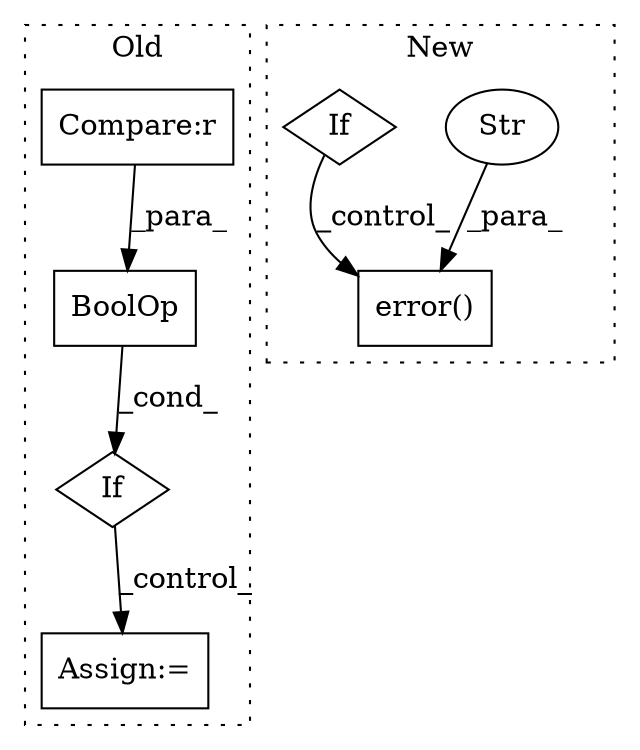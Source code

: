 digraph G {
subgraph cluster0 {
1 [label="If" a="96" s="10869" l="3" shape="diamond"];
4 [label="Compare:r" a="40" s="10872" l="21" shape="box"];
6 [label="Assign:=" a="68" s="11018" l="3" shape="box"];
7 [label="BoolOp" a="72" s="10872" l="54" shape="box"];
label = "Old";
style="dotted";
}
subgraph cluster1 {
2 [label="error()" a="75" s="11404,11489" l="14,1" shape="box"];
3 [label="Str" a="66" s="11418" l="71" shape="ellipse"];
5 [label="If" a="96" s="11007" l="3" shape="diamond"];
label = "New";
style="dotted";
}
1 -> 6 [label="_control_"];
3 -> 2 [label="_para_"];
4 -> 7 [label="_para_"];
5 -> 2 [label="_control_"];
7 -> 1 [label="_cond_"];
}